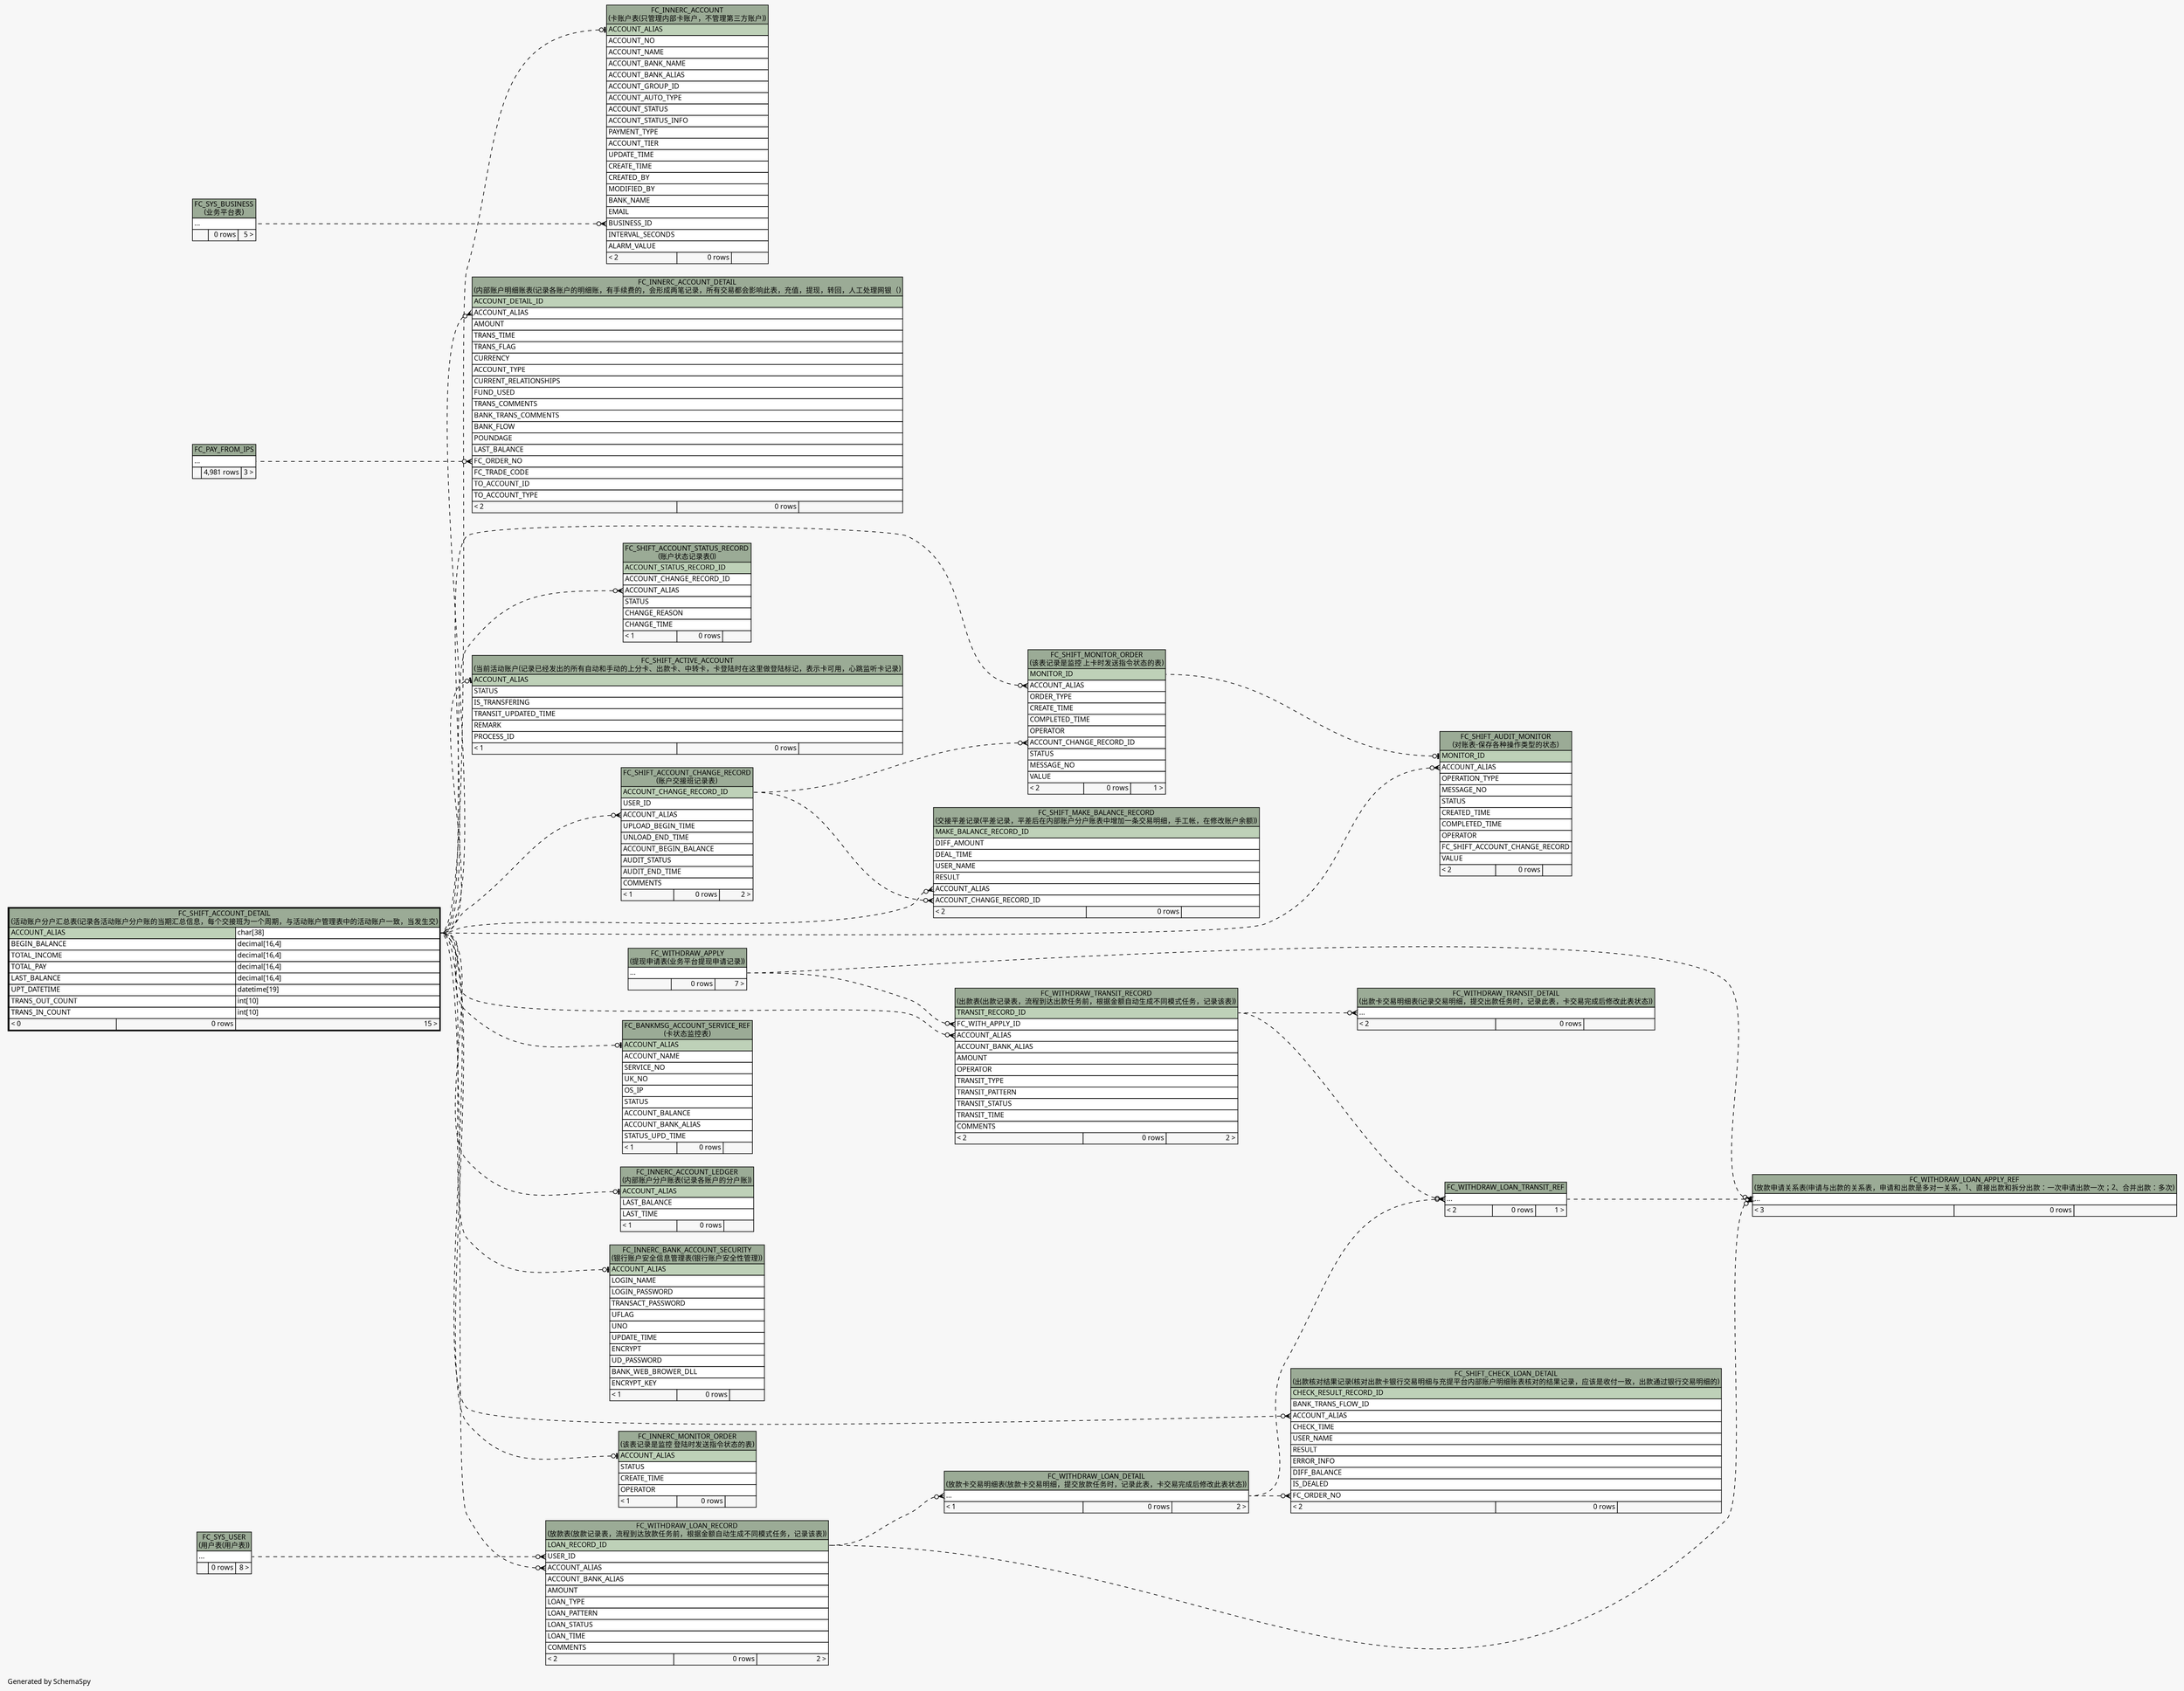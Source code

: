 // dot 2.26.0 on Linux 2.6.32-504.3.3.el6.x86_64
// SchemaSpy rev Unknown
digraph "impliedTwoDegreesRelationshipsDiagram" {
  graph [
    rankdir="RL"
    bgcolor="#f7f7f7"
    label="\nGenerated by SchemaSpy"
    labeljust="l"
    nodesep="0.18"
    ranksep="0.46"
    fontname="Microsoft YaHei"
    fontsize="11"
  ];
  node [
    fontname="Microsoft YaHei"
    fontsize="11"
    shape="plaintext"
  ];
  edge [
    arrowsize="0.8"
  ];
  "FC_BANKMSG_ACCOUNT_SERVICE_REF":"ACCOUNT_ALIAS":w -> "FC_SHIFT_ACCOUNT_DETAIL":"ACCOUNT_ALIAS.type":e [arrowhead=none dir=back arrowtail=teeodot style=dashed];
  "FC_INNERC_ACCOUNT":"ACCOUNT_ALIAS":w -> "FC_SHIFT_ACCOUNT_DETAIL":"ACCOUNT_ALIAS.type":e [arrowhead=none dir=back arrowtail=teeodot style=dashed];
  "FC_INNERC_ACCOUNT":"BUSINESS_ID":w -> "FC_SYS_BUSINESS":"elipses":e [arrowhead=none dir=back arrowtail=crowodot style=dashed];
  "FC_INNERC_ACCOUNT_DETAIL":"ACCOUNT_ALIAS":w -> "FC_SHIFT_ACCOUNT_DETAIL":"ACCOUNT_ALIAS.type":e [arrowhead=none dir=back arrowtail=crowodot style=dashed];
  "FC_INNERC_ACCOUNT_DETAIL":"FC_ORDER_NO":w -> "FC_PAY_FROM_IPS":"elipses":e [arrowhead=none dir=back arrowtail=crowodot style=dashed];
  "FC_INNERC_ACCOUNT_LEDGER":"ACCOUNT_ALIAS":w -> "FC_SHIFT_ACCOUNT_DETAIL":"ACCOUNT_ALIAS.type":e [arrowhead=none dir=back arrowtail=teeodot style=dashed];
  "FC_INNERC_BANK_ACCOUNT_SECURITY":"ACCOUNT_ALIAS":w -> "FC_SHIFT_ACCOUNT_DETAIL":"ACCOUNT_ALIAS.type":e [arrowhead=none dir=back arrowtail=teeodot style=dashed];
  "FC_INNERC_MONITOR_ORDER":"ACCOUNT_ALIAS":w -> "FC_SHIFT_ACCOUNT_DETAIL":"ACCOUNT_ALIAS.type":e [arrowhead=none dir=back arrowtail=teeodot style=dashed];
  "FC_SHIFT_ACCOUNT_CHANGE_RECORD":"ACCOUNT_ALIAS":w -> "FC_SHIFT_ACCOUNT_DETAIL":"ACCOUNT_ALIAS.type":e [arrowhead=none dir=back arrowtail=crowodot style=dashed];
  "FC_SHIFT_ACCOUNT_STATUS_RECORD":"ACCOUNT_ALIAS":w -> "FC_SHIFT_ACCOUNT_DETAIL":"ACCOUNT_ALIAS.type":e [arrowhead=none dir=back arrowtail=crowodot style=dashed];
  "FC_SHIFT_ACTIVE_ACCOUNT":"ACCOUNT_ALIAS":w -> "FC_SHIFT_ACCOUNT_DETAIL":"ACCOUNT_ALIAS.type":e [arrowhead=none dir=back arrowtail=teeodot style=dashed];
  "FC_SHIFT_AUDIT_MONITOR":"ACCOUNT_ALIAS":w -> "FC_SHIFT_ACCOUNT_DETAIL":"ACCOUNT_ALIAS.type":e [arrowhead=none dir=back arrowtail=crowodot style=dashed];
  "FC_SHIFT_AUDIT_MONITOR":"MONITOR_ID":w -> "FC_SHIFT_MONITOR_ORDER":"MONITOR_ID":e [arrowhead=none dir=back arrowtail=teeodot style=dashed];
  "FC_SHIFT_CHECK_LOAN_DETAIL":"ACCOUNT_ALIAS":w -> "FC_SHIFT_ACCOUNT_DETAIL":"ACCOUNT_ALIAS.type":e [arrowhead=none dir=back arrowtail=crowodot style=dashed];
  "FC_SHIFT_CHECK_LOAN_DETAIL":"FC_ORDER_NO":w -> "FC_WITHDRAW_LOAN_DETAIL":"elipses":e [arrowhead=none dir=back arrowtail=crowodot style=dashed];
  "FC_SHIFT_MAKE_BALANCE_RECORD":"ACCOUNT_ALIAS":w -> "FC_SHIFT_ACCOUNT_DETAIL":"ACCOUNT_ALIAS.type":e [arrowhead=none dir=back arrowtail=crowodot style=dashed];
  "FC_SHIFT_MAKE_BALANCE_RECORD":"ACCOUNT_CHANGE_RECORD_ID":w -> "FC_SHIFT_ACCOUNT_CHANGE_RECORD":"ACCOUNT_CHANGE_RECORD_ID":e [arrowhead=none dir=back arrowtail=crowodot style=dashed];
  "FC_SHIFT_MONITOR_ORDER":"ACCOUNT_ALIAS":w -> "FC_SHIFT_ACCOUNT_DETAIL":"ACCOUNT_ALIAS.type":e [arrowhead=none dir=back arrowtail=crowodot style=dashed];
  "FC_SHIFT_MONITOR_ORDER":"ACCOUNT_CHANGE_RECORD_ID":w -> "FC_SHIFT_ACCOUNT_CHANGE_RECORD":"ACCOUNT_CHANGE_RECORD_ID":e [arrowhead=none dir=back arrowtail=crowodot style=dashed];
  "FC_WITHDRAW_LOAN_APPLY_REF":"elipses":w -> "FC_WITHDRAW_APPLY":"elipses":e [arrowhead=none dir=back arrowtail=crowodot style=dashed];
  "FC_WITHDRAW_LOAN_APPLY_REF":"elipses":w -> "FC_WITHDRAW_LOAN_RECORD":"LOAN_RECORD_ID":e [arrowhead=none dir=back arrowtail=crowodot style=dashed];
  "FC_WITHDRAW_LOAN_APPLY_REF":"elipses":w -> "FC_WITHDRAW_LOAN_TRANSIT_REF":"elipses":e [arrowhead=none dir=back arrowtail=teeodot style=dashed];
  "FC_WITHDRAW_LOAN_DETAIL":"elipses":w -> "FC_WITHDRAW_LOAN_RECORD":"LOAN_RECORD_ID":e [arrowhead=none dir=back arrowtail=crowodot style=dashed];
  "FC_WITHDRAW_LOAN_RECORD":"ACCOUNT_ALIAS":w -> "FC_SHIFT_ACCOUNT_DETAIL":"ACCOUNT_ALIAS.type":e [arrowhead=none dir=back arrowtail=crowodot style=dashed];
  "FC_WITHDRAW_LOAN_RECORD":"USER_ID":w -> "FC_SYS_USER":"elipses":e [arrowhead=none dir=back arrowtail=crowodot style=dashed];
  "FC_WITHDRAW_LOAN_TRANSIT_REF":"elipses":w -> "FC_WITHDRAW_LOAN_DETAIL":"elipses":e [arrowhead=none dir=back arrowtail=crowodot style=dashed];
  "FC_WITHDRAW_LOAN_TRANSIT_REF":"elipses":w -> "FC_WITHDRAW_TRANSIT_RECORD":"TRANSIT_RECORD_ID":e [arrowhead=none dir=back arrowtail=crowodot style=dashed];
  "FC_WITHDRAW_TRANSIT_DETAIL":"elipses":w -> "FC_WITHDRAW_TRANSIT_RECORD":"TRANSIT_RECORD_ID":e [arrowhead=none dir=back arrowtail=crowodot style=dashed];
  "FC_WITHDRAW_TRANSIT_RECORD":"ACCOUNT_ALIAS":w -> "FC_SHIFT_ACCOUNT_DETAIL":"ACCOUNT_ALIAS.type":e [arrowhead=none dir=back arrowtail=crowodot style=dashed];
  "FC_WITHDRAW_TRANSIT_RECORD":"FC_WITH_APPLY_ID":w -> "FC_WITHDRAW_APPLY":"elipses":e [arrowhead=none dir=back arrowtail=crowodot style=dashed];
  "FC_BANKMSG_ACCOUNT_SERVICE_REF" [
    label=<
    <TABLE BORDER="0" CELLBORDER="1" CELLSPACING="0" BGCOLOR="#ffffff">
      <TR><TD COLSPAN="3" BGCOLOR="#9bab96" ALIGN="CENTER">FC_BANKMSG_ACCOUNT_SERVICE_REF<br/>(卡状态监控表)</TD></TR>
      <TR><TD PORT="ACCOUNT_ALIAS" COLSPAN="3" BGCOLOR="#bed1b8" ALIGN="LEFT">ACCOUNT_ALIAS</TD></TR>
      <TR><TD PORT="ACCOUNT_NAME" COLSPAN="3" ALIGN="LEFT">ACCOUNT_NAME</TD></TR>
      <TR><TD PORT="SERVICE_NO" COLSPAN="3" ALIGN="LEFT">SERVICE_NO</TD></TR>
      <TR><TD PORT="UK_NO" COLSPAN="3" ALIGN="LEFT">UK_NO</TD></TR>
      <TR><TD PORT="OS_IP" COLSPAN="3" ALIGN="LEFT">OS_IP</TD></TR>
      <TR><TD PORT="STATUS" COLSPAN="3" ALIGN="LEFT">STATUS</TD></TR>
      <TR><TD PORT="ACCOUNT_BALANCE" COLSPAN="3" ALIGN="LEFT">ACCOUNT_BALANCE</TD></TR>
      <TR><TD PORT="ACCOUNT_BANK_ALIAS" COLSPAN="3" ALIGN="LEFT">ACCOUNT_BANK_ALIAS</TD></TR>
      <TR><TD PORT="STATUS_UPD_TIME" COLSPAN="3" ALIGN="LEFT">STATUS_UPD_TIME</TD></TR>
      <TR><TD ALIGN="LEFT" BGCOLOR="#f7f7f7">&lt; 1</TD><TD ALIGN="RIGHT" BGCOLOR="#f7f7f7">0 rows</TD><TD ALIGN="RIGHT" BGCOLOR="#f7f7f7">  </TD></TR>
    </TABLE>>
    URL="FC_BANKMSG_ACCOUNT_SERVICE_REF.html"
    tooltip="FC_BANKMSG_ACCOUNT_SERVICE_REF"
  ];
  "FC_INNERC_ACCOUNT" [
    label=<
    <TABLE BORDER="0" CELLBORDER="1" CELLSPACING="0" BGCOLOR="#ffffff">
      <TR><TD COLSPAN="3" BGCOLOR="#9bab96" ALIGN="CENTER">FC_INNERC_ACCOUNT<br/>(卡账户表(只管理内部卡账户，不管理第三方账户))</TD></TR>
      <TR><TD PORT="ACCOUNT_ALIAS" COLSPAN="3" BGCOLOR="#bed1b8" ALIGN="LEFT">ACCOUNT_ALIAS</TD></TR>
      <TR><TD PORT="ACCOUNT_NO" COLSPAN="3" ALIGN="LEFT">ACCOUNT_NO</TD></TR>
      <TR><TD PORT="ACCOUNT_NAME" COLSPAN="3" ALIGN="LEFT">ACCOUNT_NAME</TD></TR>
      <TR><TD PORT="ACCOUNT_BANK_NAME" COLSPAN="3" ALIGN="LEFT">ACCOUNT_BANK_NAME</TD></TR>
      <TR><TD PORT="ACCOUNT_BANK_ALIAS" COLSPAN="3" ALIGN="LEFT">ACCOUNT_BANK_ALIAS</TD></TR>
      <TR><TD PORT="ACCOUNT_GROUP_ID" COLSPAN="3" ALIGN="LEFT">ACCOUNT_GROUP_ID</TD></TR>
      <TR><TD PORT="ACCOUNT_AUTO_TYPE" COLSPAN="3" ALIGN="LEFT">ACCOUNT_AUTO_TYPE</TD></TR>
      <TR><TD PORT="ACCOUNT_STATUS" COLSPAN="3" ALIGN="LEFT">ACCOUNT_STATUS</TD></TR>
      <TR><TD PORT="ACCOUNT_STATUS_INFO" COLSPAN="3" ALIGN="LEFT">ACCOUNT_STATUS_INFO</TD></TR>
      <TR><TD PORT="PAYMENT_TYPE" COLSPAN="3" ALIGN="LEFT">PAYMENT_TYPE</TD></TR>
      <TR><TD PORT="ACCOUNT_TIER" COLSPAN="3" ALIGN="LEFT">ACCOUNT_TIER</TD></TR>
      <TR><TD PORT="UPDATE_TIME" COLSPAN="3" ALIGN="LEFT">UPDATE_TIME</TD></TR>
      <TR><TD PORT="CREATE_TIME" COLSPAN="3" ALIGN="LEFT">CREATE_TIME</TD></TR>
      <TR><TD PORT="CREATED_BY" COLSPAN="3" ALIGN="LEFT">CREATED_BY</TD></TR>
      <TR><TD PORT="MODIFIED_BY" COLSPAN="3" ALIGN="LEFT">MODIFIED_BY</TD></TR>
      <TR><TD PORT="BANK_NAME" COLSPAN="3" ALIGN="LEFT">BANK_NAME</TD></TR>
      <TR><TD PORT="EMAIL" COLSPAN="3" ALIGN="LEFT">EMAIL</TD></TR>
      <TR><TD PORT="BUSINESS_ID" COLSPAN="3" ALIGN="LEFT">BUSINESS_ID</TD></TR>
      <TR><TD PORT="INTERVAL_SECONDS" COLSPAN="3" ALIGN="LEFT">INTERVAL_SECONDS</TD></TR>
      <TR><TD PORT="ALARM_VALUE" COLSPAN="3" ALIGN="LEFT">ALARM_VALUE</TD></TR>
      <TR><TD ALIGN="LEFT" BGCOLOR="#f7f7f7">&lt; 2</TD><TD ALIGN="RIGHT" BGCOLOR="#f7f7f7">0 rows</TD><TD ALIGN="RIGHT" BGCOLOR="#f7f7f7">  </TD></TR>
    </TABLE>>
    URL="FC_INNERC_ACCOUNT.html"
    tooltip="FC_INNERC_ACCOUNT"
  ];
  "FC_INNERC_ACCOUNT_DETAIL" [
    label=<
    <TABLE BORDER="0" CELLBORDER="1" CELLSPACING="0" BGCOLOR="#ffffff">
      <TR><TD COLSPAN="3" BGCOLOR="#9bab96" ALIGN="CENTER">FC_INNERC_ACCOUNT_DETAIL<br/>(内部账户明细账表(记录各账户的明细账，有手续费的，会形成两笔记录，所有交易都会影响此表，充值，提现，转回，人工处理网银（)</TD></TR>
      <TR><TD PORT="ACCOUNT_DETAIL_ID" COLSPAN="3" BGCOLOR="#bed1b8" ALIGN="LEFT">ACCOUNT_DETAIL_ID</TD></TR>
      <TR><TD PORT="ACCOUNT_ALIAS" COLSPAN="3" ALIGN="LEFT">ACCOUNT_ALIAS</TD></TR>
      <TR><TD PORT="AMOUNT" COLSPAN="3" ALIGN="LEFT">AMOUNT</TD></TR>
      <TR><TD PORT="TRANS_TIME" COLSPAN="3" ALIGN="LEFT">TRANS_TIME</TD></TR>
      <TR><TD PORT="TRANS_FLAG" COLSPAN="3" ALIGN="LEFT">TRANS_FLAG</TD></TR>
      <TR><TD PORT="CURRENCY" COLSPAN="3" ALIGN="LEFT">CURRENCY</TD></TR>
      <TR><TD PORT="ACCOUNT_TYPE" COLSPAN="3" ALIGN="LEFT">ACCOUNT_TYPE</TD></TR>
      <TR><TD PORT="CURRENT_RELATIONSHIPS" COLSPAN="3" ALIGN="LEFT">CURRENT_RELATIONSHIPS</TD></TR>
      <TR><TD PORT="FUND_USED" COLSPAN="3" ALIGN="LEFT">FUND_USED</TD></TR>
      <TR><TD PORT="TRANS_COMMENTS" COLSPAN="3" ALIGN="LEFT">TRANS_COMMENTS</TD></TR>
      <TR><TD PORT="BANK_TRANS_COMMENTS" COLSPAN="3" ALIGN="LEFT">BANK_TRANS_COMMENTS</TD></TR>
      <TR><TD PORT="BANK_FLOW" COLSPAN="3" ALIGN="LEFT">BANK_FLOW</TD></TR>
      <TR><TD PORT="POUNDAGE" COLSPAN="3" ALIGN="LEFT">POUNDAGE</TD></TR>
      <TR><TD PORT="LAST_BALANCE" COLSPAN="3" ALIGN="LEFT">LAST_BALANCE</TD></TR>
      <TR><TD PORT="FC_ORDER_NO" COLSPAN="3" ALIGN="LEFT">FC_ORDER_NO</TD></TR>
      <TR><TD PORT="FC_TRADE_CODE" COLSPAN="3" ALIGN="LEFT">FC_TRADE_CODE</TD></TR>
      <TR><TD PORT="TO_ACCOUNT_ID" COLSPAN="3" ALIGN="LEFT">TO_ACCOUNT_ID</TD></TR>
      <TR><TD PORT="TO_ACCOUNT_TYPE" COLSPAN="3" ALIGN="LEFT">TO_ACCOUNT_TYPE</TD></TR>
      <TR><TD ALIGN="LEFT" BGCOLOR="#f7f7f7">&lt; 2</TD><TD ALIGN="RIGHT" BGCOLOR="#f7f7f7">0 rows</TD><TD ALIGN="RIGHT" BGCOLOR="#f7f7f7">  </TD></TR>
    </TABLE>>
    URL="FC_INNERC_ACCOUNT_DETAIL.html"
    tooltip="FC_INNERC_ACCOUNT_DETAIL"
  ];
  "FC_INNERC_ACCOUNT_LEDGER" [
    label=<
    <TABLE BORDER="0" CELLBORDER="1" CELLSPACING="0" BGCOLOR="#ffffff">
      <TR><TD COLSPAN="3" BGCOLOR="#9bab96" ALIGN="CENTER">FC_INNERC_ACCOUNT_LEDGER<br/>(内部账户分户账表(记录各账户的分户账))</TD></TR>
      <TR><TD PORT="ACCOUNT_ALIAS" COLSPAN="3" BGCOLOR="#bed1b8" ALIGN="LEFT">ACCOUNT_ALIAS</TD></TR>
      <TR><TD PORT="LAST_BALANCE" COLSPAN="3" ALIGN="LEFT">LAST_BALANCE</TD></TR>
      <TR><TD PORT="LAST_TIME" COLSPAN="3" ALIGN="LEFT">LAST_TIME</TD></TR>
      <TR><TD ALIGN="LEFT" BGCOLOR="#f7f7f7">&lt; 1</TD><TD ALIGN="RIGHT" BGCOLOR="#f7f7f7">0 rows</TD><TD ALIGN="RIGHT" BGCOLOR="#f7f7f7">  </TD></TR>
    </TABLE>>
    URL="FC_INNERC_ACCOUNT_LEDGER.html"
    tooltip="FC_INNERC_ACCOUNT_LEDGER"
  ];
  "FC_INNERC_BANK_ACCOUNT_SECURITY" [
    label=<
    <TABLE BORDER="0" CELLBORDER="1" CELLSPACING="0" BGCOLOR="#ffffff">
      <TR><TD COLSPAN="3" BGCOLOR="#9bab96" ALIGN="CENTER">FC_INNERC_BANK_ACCOUNT_SECURITY<br/>(银行账户安全信息管理表(银行账户安全性管理))</TD></TR>
      <TR><TD PORT="ACCOUNT_ALIAS" COLSPAN="3" BGCOLOR="#bed1b8" ALIGN="LEFT">ACCOUNT_ALIAS</TD></TR>
      <TR><TD PORT="LOGIN_NAME" COLSPAN="3" ALIGN="LEFT">LOGIN_NAME</TD></TR>
      <TR><TD PORT="LOGIN_PASSWORD" COLSPAN="3" ALIGN="LEFT">LOGIN_PASSWORD</TD></TR>
      <TR><TD PORT="TRANSACT_PASSWORD" COLSPAN="3" ALIGN="LEFT">TRANSACT_PASSWORD</TD></TR>
      <TR><TD PORT="UFLAG" COLSPAN="3" ALIGN="LEFT">UFLAG</TD></TR>
      <TR><TD PORT="UNO" COLSPAN="3" ALIGN="LEFT">UNO</TD></TR>
      <TR><TD PORT="UPDATE_TIME" COLSPAN="3" ALIGN="LEFT">UPDATE_TIME</TD></TR>
      <TR><TD PORT="ENCRYPT" COLSPAN="3" ALIGN="LEFT">ENCRYPT</TD></TR>
      <TR><TD PORT="UD_PASSWORD" COLSPAN="3" ALIGN="LEFT">UD_PASSWORD</TD></TR>
      <TR><TD PORT="BANK_WEB_BROWER_DLL" COLSPAN="3" ALIGN="LEFT">BANK_WEB_BROWER_DLL</TD></TR>
      <TR><TD PORT="ENCRYPT_KEY" COLSPAN="3" ALIGN="LEFT">ENCRYPT_KEY</TD></TR>
      <TR><TD ALIGN="LEFT" BGCOLOR="#f7f7f7">&lt; 1</TD><TD ALIGN="RIGHT" BGCOLOR="#f7f7f7">0 rows</TD><TD ALIGN="RIGHT" BGCOLOR="#f7f7f7">  </TD></TR>
    </TABLE>>
    URL="FC_INNERC_BANK_ACCOUNT_SECURITY.html"
    tooltip="FC_INNERC_BANK_ACCOUNT_SECURITY"
  ];
  "FC_INNERC_MONITOR_ORDER" [
    label=<
    <TABLE BORDER="0" CELLBORDER="1" CELLSPACING="0" BGCOLOR="#ffffff">
      <TR><TD COLSPAN="3" BGCOLOR="#9bab96" ALIGN="CENTER">FC_INNERC_MONITOR_ORDER<br/>(该表记录是监控 登陆时发送指令状态的表)</TD></TR>
      <TR><TD PORT="ACCOUNT_ALIAS" COLSPAN="3" BGCOLOR="#bed1b8" ALIGN="LEFT">ACCOUNT_ALIAS</TD></TR>
      <TR><TD PORT="STATUS" COLSPAN="3" ALIGN="LEFT">STATUS</TD></TR>
      <TR><TD PORT="CREATE_TIME" COLSPAN="3" ALIGN="LEFT">CREATE_TIME</TD></TR>
      <TR><TD PORT="OPERATOR" COLSPAN="3" ALIGN="LEFT">OPERATOR</TD></TR>
      <TR><TD ALIGN="LEFT" BGCOLOR="#f7f7f7">&lt; 1</TD><TD ALIGN="RIGHT" BGCOLOR="#f7f7f7">0 rows</TD><TD ALIGN="RIGHT" BGCOLOR="#f7f7f7">  </TD></TR>
    </TABLE>>
    URL="FC_INNERC_MONITOR_ORDER.html"
    tooltip="FC_INNERC_MONITOR_ORDER"
  ];
  "FC_PAY_FROM_IPS" [
    label=<
    <TABLE BORDER="0" CELLBORDER="1" CELLSPACING="0" BGCOLOR="#ffffff">
      <TR><TD COLSPAN="3" BGCOLOR="#9bab96" ALIGN="CENTER">FC_PAY_FROM_IPS</TD></TR>
      <TR><TD PORT="elipses" COLSPAN="3" ALIGN="LEFT">...</TD></TR>
      <TR><TD ALIGN="LEFT" BGCOLOR="#f7f7f7">  </TD><TD ALIGN="RIGHT" BGCOLOR="#f7f7f7">4,981 rows</TD><TD ALIGN="RIGHT" BGCOLOR="#f7f7f7">3 &gt;</TD></TR>
    </TABLE>>
    URL="FC_PAY_FROM_IPS.html"
    tooltip="FC_PAY_FROM_IPS"
  ];
  "FC_SHIFT_ACCOUNT_CHANGE_RECORD" [
    label=<
    <TABLE BORDER="0" CELLBORDER="1" CELLSPACING="0" BGCOLOR="#ffffff">
      <TR><TD COLSPAN="3" BGCOLOR="#9bab96" ALIGN="CENTER">FC_SHIFT_ACCOUNT_CHANGE_RECORD<br/>(账户交接班记录表)</TD></TR>
      <TR><TD PORT="ACCOUNT_CHANGE_RECORD_ID" COLSPAN="3" BGCOLOR="#bed1b8" ALIGN="LEFT">ACCOUNT_CHANGE_RECORD_ID</TD></TR>
      <TR><TD PORT="USER_ID" COLSPAN="3" ALIGN="LEFT">USER_ID</TD></TR>
      <TR><TD PORT="ACCOUNT_ALIAS" COLSPAN="3" ALIGN="LEFT">ACCOUNT_ALIAS</TD></TR>
      <TR><TD PORT="UPLOAD_BEGIN_TIME" COLSPAN="3" ALIGN="LEFT">UPLOAD_BEGIN_TIME</TD></TR>
      <TR><TD PORT="UNLOAD_END_TIME" COLSPAN="3" ALIGN="LEFT">UNLOAD_END_TIME</TD></TR>
      <TR><TD PORT="ACCOUNT_BEGIN_BALANCE" COLSPAN="3" ALIGN="LEFT">ACCOUNT_BEGIN_BALANCE</TD></TR>
      <TR><TD PORT="AUDIT_STATUS" COLSPAN="3" ALIGN="LEFT">AUDIT_STATUS</TD></TR>
      <TR><TD PORT="AUDIT_END_TIME" COLSPAN="3" ALIGN="LEFT">AUDIT_END_TIME</TD></TR>
      <TR><TD PORT="COMMENTS" COLSPAN="3" ALIGN="LEFT">COMMENTS</TD></TR>
      <TR><TD ALIGN="LEFT" BGCOLOR="#f7f7f7">&lt; 1</TD><TD ALIGN="RIGHT" BGCOLOR="#f7f7f7">0 rows</TD><TD ALIGN="RIGHT" BGCOLOR="#f7f7f7">2 &gt;</TD></TR>
    </TABLE>>
    URL="FC_SHIFT_ACCOUNT_CHANGE_RECORD.html"
    tooltip="FC_SHIFT_ACCOUNT_CHANGE_RECORD"
  ];
  "FC_SHIFT_ACCOUNT_DETAIL" [
    label=<
    <TABLE BORDER="2" CELLBORDER="1" CELLSPACING="0" BGCOLOR="#ffffff">
      <TR><TD COLSPAN="3" BGCOLOR="#9bab96" ALIGN="CENTER">FC_SHIFT_ACCOUNT_DETAIL<br/>(活动账户分户汇总表(记录各活动账户分户账的当期汇总信息，每个交接班为一个周期，与活动账户管理表中的活动账户一致，当发生交)</TD></TR>
      <TR><TD PORT="ACCOUNT_ALIAS" COLSPAN="2" BGCOLOR="#bed1b8" ALIGN="LEFT">ACCOUNT_ALIAS</TD><TD PORT="ACCOUNT_ALIAS.type" ALIGN="LEFT">char[38]</TD></TR>
      <TR><TD PORT="BEGIN_BALANCE" COLSPAN="2" ALIGN="LEFT">BEGIN_BALANCE</TD><TD PORT="BEGIN_BALANCE.type" ALIGN="LEFT">decimal[16,4]</TD></TR>
      <TR><TD PORT="TOTAL_INCOME" COLSPAN="2" ALIGN="LEFT">TOTAL_INCOME</TD><TD PORT="TOTAL_INCOME.type" ALIGN="LEFT">decimal[16,4]</TD></TR>
      <TR><TD PORT="TOTAL_PAY" COLSPAN="2" ALIGN="LEFT">TOTAL_PAY</TD><TD PORT="TOTAL_PAY.type" ALIGN="LEFT">decimal[16,4]</TD></TR>
      <TR><TD PORT="LAST_BALANCE" COLSPAN="2" ALIGN="LEFT">LAST_BALANCE</TD><TD PORT="LAST_BALANCE.type" ALIGN="LEFT">decimal[16,4]</TD></TR>
      <TR><TD PORT="UPT_DATETIME" COLSPAN="2" ALIGN="LEFT">UPT_DATETIME</TD><TD PORT="UPT_DATETIME.type" ALIGN="LEFT">datetime[19]</TD></TR>
      <TR><TD PORT="TRANS_OUT_COUNT" COLSPAN="2" ALIGN="LEFT">TRANS_OUT_COUNT</TD><TD PORT="TRANS_OUT_COUNT.type" ALIGN="LEFT">int[10]</TD></TR>
      <TR><TD PORT="TRANS_IN_COUNT" COLSPAN="2" ALIGN="LEFT">TRANS_IN_COUNT</TD><TD PORT="TRANS_IN_COUNT.type" ALIGN="LEFT">int[10]</TD></TR>
      <TR><TD ALIGN="LEFT" BGCOLOR="#f7f7f7">&lt; 0</TD><TD ALIGN="RIGHT" BGCOLOR="#f7f7f7">0 rows</TD><TD ALIGN="RIGHT" BGCOLOR="#f7f7f7">15 &gt;</TD></TR>
    </TABLE>>
    URL="FC_SHIFT_ACCOUNT_DETAIL.html"
    tooltip="FC_SHIFT_ACCOUNT_DETAIL"
  ];
  "FC_SHIFT_ACCOUNT_STATUS_RECORD" [
    label=<
    <TABLE BORDER="0" CELLBORDER="1" CELLSPACING="0" BGCOLOR="#ffffff">
      <TR><TD COLSPAN="3" BGCOLOR="#9bab96" ALIGN="CENTER">FC_SHIFT_ACCOUNT_STATUS_RECORD<br/>(账户状态记录表())</TD></TR>
      <TR><TD PORT="ACCOUNT_STATUS_RECORD_ID" COLSPAN="3" BGCOLOR="#bed1b8" ALIGN="LEFT">ACCOUNT_STATUS_RECORD_ID</TD></TR>
      <TR><TD PORT="ACCOUNT_CHANGE_RECORD_ID" COLSPAN="3" ALIGN="LEFT">ACCOUNT_CHANGE_RECORD_ID</TD></TR>
      <TR><TD PORT="ACCOUNT_ALIAS" COLSPAN="3" ALIGN="LEFT">ACCOUNT_ALIAS</TD></TR>
      <TR><TD PORT="STATUS" COLSPAN="3" ALIGN="LEFT">STATUS</TD></TR>
      <TR><TD PORT="CHANGE_REASON" COLSPAN="3" ALIGN="LEFT">CHANGE_REASON</TD></TR>
      <TR><TD PORT="CHANGE_TIME" COLSPAN="3" ALIGN="LEFT">CHANGE_TIME</TD></TR>
      <TR><TD ALIGN="LEFT" BGCOLOR="#f7f7f7">&lt; 1</TD><TD ALIGN="RIGHT" BGCOLOR="#f7f7f7">0 rows</TD><TD ALIGN="RIGHT" BGCOLOR="#f7f7f7">  </TD></TR>
    </TABLE>>
    URL="FC_SHIFT_ACCOUNT_STATUS_RECORD.html"
    tooltip="FC_SHIFT_ACCOUNT_STATUS_RECORD"
  ];
  "FC_SHIFT_ACTIVE_ACCOUNT" [
    label=<
    <TABLE BORDER="0" CELLBORDER="1" CELLSPACING="0" BGCOLOR="#ffffff">
      <TR><TD COLSPAN="3" BGCOLOR="#9bab96" ALIGN="CENTER">FC_SHIFT_ACTIVE_ACCOUNT<br/>(当前活动账户(记录已经发出的所有自动和手动的上分卡、出款卡、中转卡，卡登陆时在这里做登陆标记，表示卡可用，心跳监听卡记录)</TD></TR>
      <TR><TD PORT="ACCOUNT_ALIAS" COLSPAN="3" BGCOLOR="#bed1b8" ALIGN="LEFT">ACCOUNT_ALIAS</TD></TR>
      <TR><TD PORT="STATUS" COLSPAN="3" ALIGN="LEFT">STATUS</TD></TR>
      <TR><TD PORT="IS_TRANSFERING" COLSPAN="3" ALIGN="LEFT">IS_TRANSFERING</TD></TR>
      <TR><TD PORT="TRANSIT_UPDATED_TIME" COLSPAN="3" ALIGN="LEFT">TRANSIT_UPDATED_TIME</TD></TR>
      <TR><TD PORT="REMARK" COLSPAN="3" ALIGN="LEFT">REMARK</TD></TR>
      <TR><TD PORT="PROCESS_ID" COLSPAN="3" ALIGN="LEFT">PROCESS_ID</TD></TR>
      <TR><TD ALIGN="LEFT" BGCOLOR="#f7f7f7">&lt; 1</TD><TD ALIGN="RIGHT" BGCOLOR="#f7f7f7">0 rows</TD><TD ALIGN="RIGHT" BGCOLOR="#f7f7f7">  </TD></TR>
    </TABLE>>
    URL="FC_SHIFT_ACTIVE_ACCOUNT.html"
    tooltip="FC_SHIFT_ACTIVE_ACCOUNT"
  ];
  "FC_SHIFT_AUDIT_MONITOR" [
    label=<
    <TABLE BORDER="0" CELLBORDER="1" CELLSPACING="0" BGCOLOR="#ffffff">
      <TR><TD COLSPAN="3" BGCOLOR="#9bab96" ALIGN="CENTER">FC_SHIFT_AUDIT_MONITOR<br/>(对账表-保存各种操作类型的状态)</TD></TR>
      <TR><TD PORT="MONITOR_ID" COLSPAN="3" BGCOLOR="#bed1b8" ALIGN="LEFT">MONITOR_ID</TD></TR>
      <TR><TD PORT="ACCOUNT_ALIAS" COLSPAN="3" ALIGN="LEFT">ACCOUNT_ALIAS</TD></TR>
      <TR><TD PORT="OPERATION_TYPE" COLSPAN="3" ALIGN="LEFT">OPERATION_TYPE</TD></TR>
      <TR><TD PORT="MESSAGE_NO" COLSPAN="3" ALIGN="LEFT">MESSAGE_NO</TD></TR>
      <TR><TD PORT="STATUS" COLSPAN="3" ALIGN="LEFT">STATUS</TD></TR>
      <TR><TD PORT="CREATED_TIME" COLSPAN="3" ALIGN="LEFT">CREATED_TIME</TD></TR>
      <TR><TD PORT="COMPLETED_TIME" COLSPAN="3" ALIGN="LEFT">COMPLETED_TIME</TD></TR>
      <TR><TD PORT="OPERATOR" COLSPAN="3" ALIGN="LEFT">OPERATOR</TD></TR>
      <TR><TD PORT="FC_SHIFT_ACCOUNT_CHANGE_RECORD" COLSPAN="3" ALIGN="LEFT">FC_SHIFT_ACCOUNT_CHANGE_RECORD</TD></TR>
      <TR><TD PORT="VALUE" COLSPAN="3" ALIGN="LEFT">VALUE</TD></TR>
      <TR><TD ALIGN="LEFT" BGCOLOR="#f7f7f7">&lt; 2</TD><TD ALIGN="RIGHT" BGCOLOR="#f7f7f7">0 rows</TD><TD ALIGN="RIGHT" BGCOLOR="#f7f7f7">  </TD></TR>
    </TABLE>>
    URL="FC_SHIFT_AUDIT_MONITOR.html"
    tooltip="FC_SHIFT_AUDIT_MONITOR"
  ];
  "FC_SHIFT_CHECK_LOAN_DETAIL" [
    label=<
    <TABLE BORDER="0" CELLBORDER="1" CELLSPACING="0" BGCOLOR="#ffffff">
      <TR><TD COLSPAN="3" BGCOLOR="#9bab96" ALIGN="CENTER">FC_SHIFT_CHECK_LOAN_DETAIL<br/>(出款核对结果记录(核对出款卡银行交易明细与充提平台内部账户明细账表核对的结果记录，应该是收付一致，出款通过银行交易明细的)</TD></TR>
      <TR><TD PORT="CHECK_RESULT_RECORD_ID" COLSPAN="3" BGCOLOR="#bed1b8" ALIGN="LEFT">CHECK_RESULT_RECORD_ID</TD></TR>
      <TR><TD PORT="BANK_TRANS_FLOW_ID" COLSPAN="3" ALIGN="LEFT">BANK_TRANS_FLOW_ID</TD></TR>
      <TR><TD PORT="ACCOUNT_ALIAS" COLSPAN="3" ALIGN="LEFT">ACCOUNT_ALIAS</TD></TR>
      <TR><TD PORT="CHECK_TIME" COLSPAN="3" ALIGN="LEFT">CHECK_TIME</TD></TR>
      <TR><TD PORT="USER_NAME" COLSPAN="3" ALIGN="LEFT">USER_NAME</TD></TR>
      <TR><TD PORT="RESULT" COLSPAN="3" ALIGN="LEFT">RESULT</TD></TR>
      <TR><TD PORT="ERROR_INFO" COLSPAN="3" ALIGN="LEFT">ERROR_INFO</TD></TR>
      <TR><TD PORT="DIFF_BALANCE" COLSPAN="3" ALIGN="LEFT">DIFF_BALANCE</TD></TR>
      <TR><TD PORT="IS_DEALED" COLSPAN="3" ALIGN="LEFT">IS_DEALED</TD></TR>
      <TR><TD PORT="FC_ORDER_NO" COLSPAN="3" ALIGN="LEFT">FC_ORDER_NO</TD></TR>
      <TR><TD ALIGN="LEFT" BGCOLOR="#f7f7f7">&lt; 2</TD><TD ALIGN="RIGHT" BGCOLOR="#f7f7f7">0 rows</TD><TD ALIGN="RIGHT" BGCOLOR="#f7f7f7">  </TD></TR>
    </TABLE>>
    URL="FC_SHIFT_CHECK_LOAN_DETAIL.html"
    tooltip="FC_SHIFT_CHECK_LOAN_DETAIL"
  ];
  "FC_SHIFT_MAKE_BALANCE_RECORD" [
    label=<
    <TABLE BORDER="0" CELLBORDER="1" CELLSPACING="0" BGCOLOR="#ffffff">
      <TR><TD COLSPAN="3" BGCOLOR="#9bab96" ALIGN="CENTER">FC_SHIFT_MAKE_BALANCE_RECORD<br/>(交接平差记录(平差记录，平差后在内部账户分户账表中增加一条交易明细，手工帐，在修改账户余额))</TD></TR>
      <TR><TD PORT="MAKE_BALANCE_RECORD_ID" COLSPAN="3" BGCOLOR="#bed1b8" ALIGN="LEFT">MAKE_BALANCE_RECORD_ID</TD></TR>
      <TR><TD PORT="DIFF_AMOUNT" COLSPAN="3" ALIGN="LEFT">DIFF_AMOUNT</TD></TR>
      <TR><TD PORT="DEAL_TIME" COLSPAN="3" ALIGN="LEFT">DEAL_TIME</TD></TR>
      <TR><TD PORT="USER_NAME" COLSPAN="3" ALIGN="LEFT">USER_NAME</TD></TR>
      <TR><TD PORT="RESULT" COLSPAN="3" ALIGN="LEFT">RESULT</TD></TR>
      <TR><TD PORT="ACCOUNT_ALIAS" COLSPAN="3" ALIGN="LEFT">ACCOUNT_ALIAS</TD></TR>
      <TR><TD PORT="ACCOUNT_CHANGE_RECORD_ID" COLSPAN="3" ALIGN="LEFT">ACCOUNT_CHANGE_RECORD_ID</TD></TR>
      <TR><TD ALIGN="LEFT" BGCOLOR="#f7f7f7">&lt; 2</TD><TD ALIGN="RIGHT" BGCOLOR="#f7f7f7">0 rows</TD><TD ALIGN="RIGHT" BGCOLOR="#f7f7f7">  </TD></TR>
    </TABLE>>
    URL="FC_SHIFT_MAKE_BALANCE_RECORD.html"
    tooltip="FC_SHIFT_MAKE_BALANCE_RECORD"
  ];
  "FC_SHIFT_MONITOR_ORDER" [
    label=<
    <TABLE BORDER="0" CELLBORDER="1" CELLSPACING="0" BGCOLOR="#ffffff">
      <TR><TD COLSPAN="3" BGCOLOR="#9bab96" ALIGN="CENTER">FC_SHIFT_MONITOR_ORDER<br/>(该表记录是监控 上卡时发送指令状态的表)</TD></TR>
      <TR><TD PORT="MONITOR_ID" COLSPAN="3" BGCOLOR="#bed1b8" ALIGN="LEFT">MONITOR_ID</TD></TR>
      <TR><TD PORT="ACCOUNT_ALIAS" COLSPAN="3" ALIGN="LEFT">ACCOUNT_ALIAS</TD></TR>
      <TR><TD PORT="ORDER_TYPE" COLSPAN="3" ALIGN="LEFT">ORDER_TYPE</TD></TR>
      <TR><TD PORT="CREATE_TIME" COLSPAN="3" ALIGN="LEFT">CREATE_TIME</TD></TR>
      <TR><TD PORT="COMPLETED_TIME" COLSPAN="3" ALIGN="LEFT">COMPLETED_TIME</TD></TR>
      <TR><TD PORT="OPERATOR" COLSPAN="3" ALIGN="LEFT">OPERATOR</TD></TR>
      <TR><TD PORT="ACCOUNT_CHANGE_RECORD_ID" COLSPAN="3" ALIGN="LEFT">ACCOUNT_CHANGE_RECORD_ID</TD></TR>
      <TR><TD PORT="STATUS" COLSPAN="3" ALIGN="LEFT">STATUS</TD></TR>
      <TR><TD PORT="MESSAGE_NO" COLSPAN="3" ALIGN="LEFT">MESSAGE_NO</TD></TR>
      <TR><TD PORT="VALUE" COLSPAN="3" ALIGN="LEFT">VALUE</TD></TR>
      <TR><TD ALIGN="LEFT" BGCOLOR="#f7f7f7">&lt; 2</TD><TD ALIGN="RIGHT" BGCOLOR="#f7f7f7">0 rows</TD><TD ALIGN="RIGHT" BGCOLOR="#f7f7f7">1 &gt;</TD></TR>
    </TABLE>>
    URL="FC_SHIFT_MONITOR_ORDER.html"
    tooltip="FC_SHIFT_MONITOR_ORDER"
  ];
  "FC_SYS_BUSINESS" [
    label=<
    <TABLE BORDER="0" CELLBORDER="1" CELLSPACING="0" BGCOLOR="#ffffff">
      <TR><TD COLSPAN="3" BGCOLOR="#9bab96" ALIGN="CENTER">FC_SYS_BUSINESS<br/>(业务平台表)</TD></TR>
      <TR><TD PORT="elipses" COLSPAN="3" ALIGN="LEFT">...</TD></TR>
      <TR><TD ALIGN="LEFT" BGCOLOR="#f7f7f7">  </TD><TD ALIGN="RIGHT" BGCOLOR="#f7f7f7">0 rows</TD><TD ALIGN="RIGHT" BGCOLOR="#f7f7f7">5 &gt;</TD></TR>
    </TABLE>>
    URL="FC_SYS_BUSINESS.html"
    tooltip="FC_SYS_BUSINESS"
  ];
  "FC_SYS_USER" [
    label=<
    <TABLE BORDER="0" CELLBORDER="1" CELLSPACING="0" BGCOLOR="#ffffff">
      <TR><TD COLSPAN="3" BGCOLOR="#9bab96" ALIGN="CENTER">FC_SYS_USER<br/>(用户表(用户表))</TD></TR>
      <TR><TD PORT="elipses" COLSPAN="3" ALIGN="LEFT">...</TD></TR>
      <TR><TD ALIGN="LEFT" BGCOLOR="#f7f7f7">  </TD><TD ALIGN="RIGHT" BGCOLOR="#f7f7f7">0 rows</TD><TD ALIGN="RIGHT" BGCOLOR="#f7f7f7">8 &gt;</TD></TR>
    </TABLE>>
    URL="FC_SYS_USER.html"
    tooltip="FC_SYS_USER"
  ];
  "FC_WITHDRAW_APPLY" [
    label=<
    <TABLE BORDER="0" CELLBORDER="1" CELLSPACING="0" BGCOLOR="#ffffff">
      <TR><TD COLSPAN="3" BGCOLOR="#9bab96" ALIGN="CENTER">FC_WITHDRAW_APPLY<br/>(提现申请表(业务平台提现申请记录))</TD></TR>
      <TR><TD PORT="elipses" COLSPAN="3" ALIGN="LEFT">...</TD></TR>
      <TR><TD ALIGN="LEFT" BGCOLOR="#f7f7f7">  </TD><TD ALIGN="RIGHT" BGCOLOR="#f7f7f7">0 rows</TD><TD ALIGN="RIGHT" BGCOLOR="#f7f7f7">7 &gt;</TD></TR>
    </TABLE>>
    URL="FC_WITHDRAW_APPLY.html"
    tooltip="FC_WITHDRAW_APPLY"
  ];
  "FC_WITHDRAW_LOAN_APPLY_REF" [
    label=<
    <TABLE BORDER="0" CELLBORDER="1" CELLSPACING="0" BGCOLOR="#ffffff">
      <TR><TD COLSPAN="3" BGCOLOR="#9bab96" ALIGN="CENTER">FC_WITHDRAW_LOAN_APPLY_REF<br/>(放款申请关系表(申请与出款的关系表，申请和出款是多对一关系，1、直接出款和拆分出款：一次申请出款一次；2、合并出款：多次)</TD></TR>
      <TR><TD PORT="elipses" COLSPAN="3" ALIGN="LEFT">...</TD></TR>
      <TR><TD ALIGN="LEFT" BGCOLOR="#f7f7f7">&lt; 3</TD><TD ALIGN="RIGHT" BGCOLOR="#f7f7f7">0 rows</TD><TD ALIGN="RIGHT" BGCOLOR="#f7f7f7">  </TD></TR>
    </TABLE>>
    URL="FC_WITHDRAW_LOAN_APPLY_REF.html"
    tooltip="FC_WITHDRAW_LOAN_APPLY_REF"
  ];
  "FC_WITHDRAW_LOAN_DETAIL" [
    label=<
    <TABLE BORDER="0" CELLBORDER="1" CELLSPACING="0" BGCOLOR="#ffffff">
      <TR><TD COLSPAN="3" BGCOLOR="#9bab96" ALIGN="CENTER">FC_WITHDRAW_LOAN_DETAIL<br/>(放款卡交易明细表(放款卡交易明细，提交放款任务时，记录此表，卡交易完成后修改此表状态))</TD></TR>
      <TR><TD PORT="elipses" COLSPAN="3" ALIGN="LEFT">...</TD></TR>
      <TR><TD ALIGN="LEFT" BGCOLOR="#f7f7f7">&lt; 1</TD><TD ALIGN="RIGHT" BGCOLOR="#f7f7f7">0 rows</TD><TD ALIGN="RIGHT" BGCOLOR="#f7f7f7">2 &gt;</TD></TR>
    </TABLE>>
    URL="FC_WITHDRAW_LOAN_DETAIL.html"
    tooltip="FC_WITHDRAW_LOAN_DETAIL"
  ];
  "FC_WITHDRAW_LOAN_RECORD" [
    label=<
    <TABLE BORDER="0" CELLBORDER="1" CELLSPACING="0" BGCOLOR="#ffffff">
      <TR><TD COLSPAN="3" BGCOLOR="#9bab96" ALIGN="CENTER">FC_WITHDRAW_LOAN_RECORD<br/>(放款表(放款记录表，流程到达放款任务前，根据金额自动生成不同模式任务，记录该表))</TD></TR>
      <TR><TD PORT="LOAN_RECORD_ID" COLSPAN="3" BGCOLOR="#bed1b8" ALIGN="LEFT">LOAN_RECORD_ID</TD></TR>
      <TR><TD PORT="USER_ID" COLSPAN="3" ALIGN="LEFT">USER_ID</TD></TR>
      <TR><TD PORT="ACCOUNT_ALIAS" COLSPAN="3" ALIGN="LEFT">ACCOUNT_ALIAS</TD></TR>
      <TR><TD PORT="ACCOUNT_BANK_ALIAS" COLSPAN="3" ALIGN="LEFT">ACCOUNT_BANK_ALIAS</TD></TR>
      <TR><TD PORT="AMOUNT" COLSPAN="3" ALIGN="LEFT">AMOUNT</TD></TR>
      <TR><TD PORT="LOAN_TYPE" COLSPAN="3" ALIGN="LEFT">LOAN_TYPE</TD></TR>
      <TR><TD PORT="LOAN_PATTERN" COLSPAN="3" ALIGN="LEFT">LOAN_PATTERN</TD></TR>
      <TR><TD PORT="LOAN_STATUS" COLSPAN="3" ALIGN="LEFT">LOAN_STATUS</TD></TR>
      <TR><TD PORT="LOAN_TIME" COLSPAN="3" ALIGN="LEFT">LOAN_TIME</TD></TR>
      <TR><TD PORT="COMMENTS" COLSPAN="3" ALIGN="LEFT">COMMENTS</TD></TR>
      <TR><TD ALIGN="LEFT" BGCOLOR="#f7f7f7">&lt; 2</TD><TD ALIGN="RIGHT" BGCOLOR="#f7f7f7">0 rows</TD><TD ALIGN="RIGHT" BGCOLOR="#f7f7f7">2 &gt;</TD></TR>
    </TABLE>>
    URL="FC_WITHDRAW_LOAN_RECORD.html"
    tooltip="FC_WITHDRAW_LOAN_RECORD"
  ];
  "FC_WITHDRAW_LOAN_TRANSIT_REF" [
    label=<
    <TABLE BORDER="0" CELLBORDER="1" CELLSPACING="0" BGCOLOR="#ffffff">
      <TR><TD COLSPAN="3" BGCOLOR="#9bab96" ALIGN="CENTER">FC_WITHDRAW_LOAN_TRANSIT_REF</TD></TR>
      <TR><TD PORT="elipses" COLSPAN="3" ALIGN="LEFT">...</TD></TR>
      <TR><TD ALIGN="LEFT" BGCOLOR="#f7f7f7">&lt; 2</TD><TD ALIGN="RIGHT" BGCOLOR="#f7f7f7">0 rows</TD><TD ALIGN="RIGHT" BGCOLOR="#f7f7f7">1 &gt;</TD></TR>
    </TABLE>>
    URL="FC_WITHDRAW_LOAN_TRANSIT_REF.html"
    tooltip="FC_WITHDRAW_LOAN_TRANSIT_REF"
  ];
  "FC_WITHDRAW_TRANSIT_DETAIL" [
    label=<
    <TABLE BORDER="0" CELLBORDER="1" CELLSPACING="0" BGCOLOR="#ffffff">
      <TR><TD COLSPAN="3" BGCOLOR="#9bab96" ALIGN="CENTER">FC_WITHDRAW_TRANSIT_DETAIL<br/>(出款卡交易明细表(记录交易明细，提交出款任务时，记录此表，卡交易完成后修改此表状态))</TD></TR>
      <TR><TD PORT="elipses" COLSPAN="3" ALIGN="LEFT">...</TD></TR>
      <TR><TD ALIGN="LEFT" BGCOLOR="#f7f7f7">&lt; 2</TD><TD ALIGN="RIGHT" BGCOLOR="#f7f7f7">0 rows</TD><TD ALIGN="RIGHT" BGCOLOR="#f7f7f7">  </TD></TR>
    </TABLE>>
    URL="FC_WITHDRAW_TRANSIT_DETAIL.html"
    tooltip="FC_WITHDRAW_TRANSIT_DETAIL"
  ];
  "FC_WITHDRAW_TRANSIT_RECORD" [
    label=<
    <TABLE BORDER="0" CELLBORDER="1" CELLSPACING="0" BGCOLOR="#ffffff">
      <TR><TD COLSPAN="3" BGCOLOR="#9bab96" ALIGN="CENTER">FC_WITHDRAW_TRANSIT_RECORD<br/>(出款表(出款记录表，流程到达出款任务前，根据金额自动生成不同模式任务，记录该表))</TD></TR>
      <TR><TD PORT="TRANSIT_RECORD_ID" COLSPAN="3" BGCOLOR="#bed1b8" ALIGN="LEFT">TRANSIT_RECORD_ID</TD></TR>
      <TR><TD PORT="FC_WITH_APPLY_ID" COLSPAN="3" ALIGN="LEFT">FC_WITH_APPLY_ID</TD></TR>
      <TR><TD PORT="ACCOUNT_ALIAS" COLSPAN="3" ALIGN="LEFT">ACCOUNT_ALIAS</TD></TR>
      <TR><TD PORT="ACCOUNT_BANK_ALIAS" COLSPAN="3" ALIGN="LEFT">ACCOUNT_BANK_ALIAS</TD></TR>
      <TR><TD PORT="AMOUNT" COLSPAN="3" ALIGN="LEFT">AMOUNT</TD></TR>
      <TR><TD PORT="OPERATOR" COLSPAN="3" ALIGN="LEFT">OPERATOR</TD></TR>
      <TR><TD PORT="TRANSIT_TYPE" COLSPAN="3" ALIGN="LEFT">TRANSIT_TYPE</TD></TR>
      <TR><TD PORT="TRANSIT_PATTERN" COLSPAN="3" ALIGN="LEFT">TRANSIT_PATTERN</TD></TR>
      <TR><TD PORT="TRANSIT_STATUS" COLSPAN="3" ALIGN="LEFT">TRANSIT_STATUS</TD></TR>
      <TR><TD PORT="TRANSIT_TIME" COLSPAN="3" ALIGN="LEFT">TRANSIT_TIME</TD></TR>
      <TR><TD PORT="COMMENTS" COLSPAN="3" ALIGN="LEFT">COMMENTS</TD></TR>
      <TR><TD ALIGN="LEFT" BGCOLOR="#f7f7f7">&lt; 2</TD><TD ALIGN="RIGHT" BGCOLOR="#f7f7f7">0 rows</TD><TD ALIGN="RIGHT" BGCOLOR="#f7f7f7">2 &gt;</TD></TR>
    </TABLE>>
    URL="FC_WITHDRAW_TRANSIT_RECORD.html"
    tooltip="FC_WITHDRAW_TRANSIT_RECORD"
  ];
}
